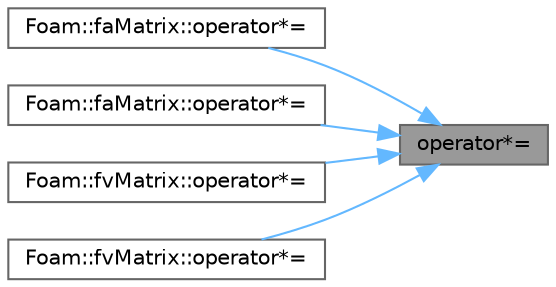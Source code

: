 digraph "operator*="
{
 // LATEX_PDF_SIZE
  bgcolor="transparent";
  edge [fontname=Helvetica,fontsize=10,labelfontname=Helvetica,labelfontsize=10];
  node [fontname=Helvetica,fontsize=10,shape=box,height=0.2,width=0.4];
  rankdir="RL";
  Node1 [id="Node000001",label="operator*=",height=0.2,width=0.4,color="gray40", fillcolor="grey60", style="filled", fontcolor="black",tooltip=" "];
  Node1 -> Node2 [id="edge1_Node000001_Node000002",dir="back",color="steelblue1",style="solid",tooltip=" "];
  Node2 [id="Node000002",label="Foam::faMatrix::operator*=",height=0.2,width=0.4,color="grey40", fillcolor="white", style="filled",URL="$classFoam_1_1faMatrix.html#aff5f88ecbafddaf4a18eb5e353f20cf4",tooltip=" "];
  Node1 -> Node3 [id="edge2_Node000001_Node000003",dir="back",color="steelblue1",style="solid",tooltip=" "];
  Node3 [id="Node000003",label="Foam::faMatrix::operator*=",height=0.2,width=0.4,color="grey40", fillcolor="white", style="filled",URL="$classFoam_1_1faMatrix.html#a1809802389c786e88da3900c7dd72f53",tooltip=" "];
  Node1 -> Node4 [id="edge3_Node000001_Node000004",dir="back",color="steelblue1",style="solid",tooltip=" "];
  Node4 [id="Node000004",label="Foam::fvMatrix::operator*=",height=0.2,width=0.4,color="grey40", fillcolor="white", style="filled",URL="$classFoam_1_1fvMatrix.html#a1809802389c786e88da3900c7dd72f53",tooltip=" "];
  Node1 -> Node5 [id="edge4_Node000001_Node000005",dir="back",color="steelblue1",style="solid",tooltip=" "];
  Node5 [id="Node000005",label="Foam::fvMatrix::operator*=",height=0.2,width=0.4,color="grey40", fillcolor="white", style="filled",URL="$classFoam_1_1fvMatrix.html#a82a822107949c8ef83b004f5edf429fb",tooltip=" "];
}
